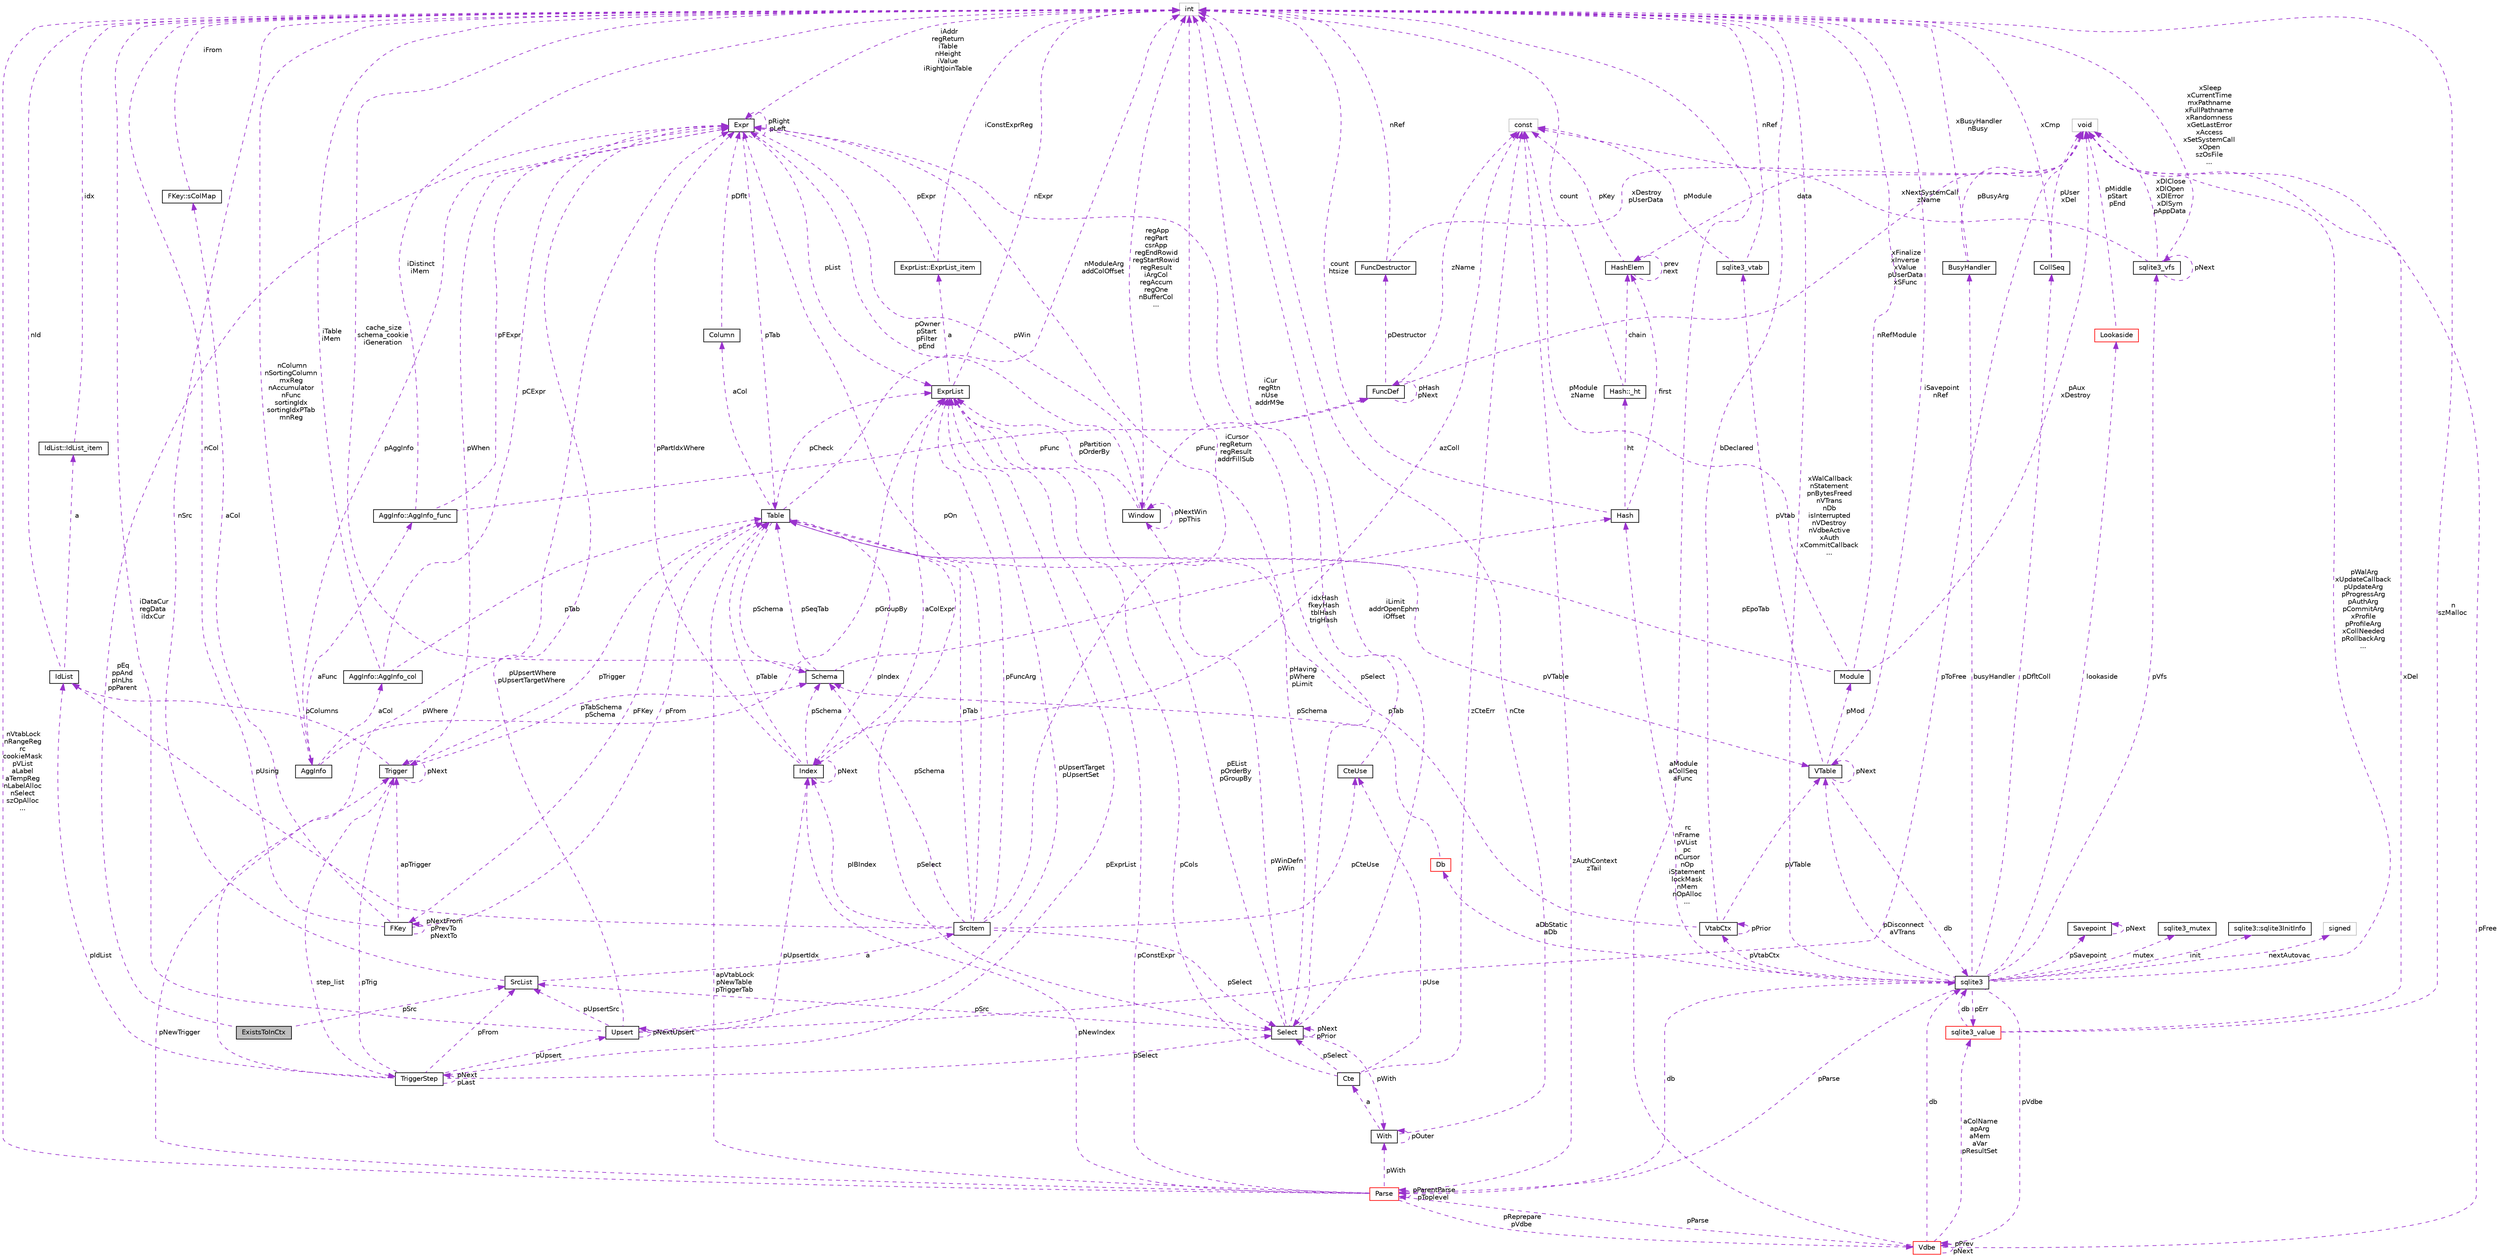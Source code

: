 digraph "ExistsToInCtx"
{
 // LATEX_PDF_SIZE
  edge [fontname="Helvetica",fontsize="10",labelfontname="Helvetica",labelfontsize="10"];
  node [fontname="Helvetica",fontsize="10",shape=record];
  Node1 [label="ExistsToInCtx",height=0.2,width=0.4,color="black", fillcolor="grey75", style="filled", fontcolor="black",tooltip=" "];
  Node2 -> Node1 [dir="back",color="darkorchid3",fontsize="10",style="dashed",label=" pEq\nppAnd\npInLhs\nppParent" ];
  Node2 [label="Expr",height=0.2,width=0.4,color="black", fillcolor="white", style="filled",URL="$structExpr.html",tooltip=" "];
  Node3 -> Node2 [dir="back",color="darkorchid3",fontsize="10",style="dashed",label=" pAggInfo" ];
  Node3 [label="AggInfo",height=0.2,width=0.4,color="black", fillcolor="white", style="filled",URL="$structAggInfo.html",tooltip=" "];
  Node4 -> Node3 [dir="back",color="darkorchid3",fontsize="10",style="dashed",label=" aCol" ];
  Node4 [label="AggInfo::AggInfo_col",height=0.2,width=0.4,color="black", fillcolor="white", style="filled",URL="$structAggInfo_1_1AggInfo__col.html",tooltip=" "];
  Node2 -> Node4 [dir="back",color="darkorchid3",fontsize="10",style="dashed",label=" pCExpr" ];
  Node5 -> Node4 [dir="back",color="darkorchid3",fontsize="10",style="dashed",label=" iTable\niMem" ];
  Node5 [label="int",height=0.2,width=0.4,color="grey75", fillcolor="white", style="filled",tooltip=" "];
  Node6 -> Node4 [dir="back",color="darkorchid3",fontsize="10",style="dashed",label=" pTab" ];
  Node6 [label="Table",height=0.2,width=0.4,color="black", fillcolor="white", style="filled",URL="$structTable.html",tooltip=" "];
  Node7 -> Node6 [dir="back",color="darkorchid3",fontsize="10",style="dashed",label=" pSchema" ];
  Node7 [label="Schema",height=0.2,width=0.4,color="black", fillcolor="white", style="filled",URL="$structSchema.html",tooltip=" "];
  Node5 -> Node7 [dir="back",color="darkorchid3",fontsize="10",style="dashed",label=" cache_size\nschema_cookie\niGeneration" ];
  Node6 -> Node7 [dir="back",color="darkorchid3",fontsize="10",style="dashed",label=" pSeqTab" ];
  Node8 -> Node7 [dir="back",color="darkorchid3",fontsize="10",style="dashed",label=" idxHash\nfkeyHash\ntblHash\ntrigHash" ];
  Node8 [label="Hash",height=0.2,width=0.4,color="black", fillcolor="white", style="filled",URL="$structHash.html",tooltip=" "];
  Node9 -> Node8 [dir="back",color="darkorchid3",fontsize="10",style="dashed",label=" ht" ];
  Node9 [label="Hash::_ht",height=0.2,width=0.4,color="black", fillcolor="white", style="filled",URL="$structHash_1_1__ht.html",tooltip=" "];
  Node5 -> Node9 [dir="back",color="darkorchid3",fontsize="10",style="dashed",label=" count" ];
  Node10 -> Node9 [dir="back",color="darkorchid3",fontsize="10",style="dashed",label=" chain" ];
  Node10 [label="HashElem",height=0.2,width=0.4,color="black", fillcolor="white", style="filled",URL="$structHashElem.html",tooltip=" "];
  Node11 -> Node10 [dir="back",color="darkorchid3",fontsize="10",style="dashed",label=" data" ];
  Node11 [label="void",height=0.2,width=0.4,color="grey75", fillcolor="white", style="filled",tooltip=" "];
  Node10 -> Node10 [dir="back",color="darkorchid3",fontsize="10",style="dashed",label=" prev\nnext" ];
  Node12 -> Node10 [dir="back",color="darkorchid3",fontsize="10",style="dashed",label=" pKey" ];
  Node12 [label="const",height=0.2,width=0.4,color="grey75", fillcolor="white", style="filled",tooltip=" "];
  Node5 -> Node8 [dir="back",color="darkorchid3",fontsize="10",style="dashed",label=" count\nhtsize" ];
  Node10 -> Node8 [dir="back",color="darkorchid3",fontsize="10",style="dashed",label=" first" ];
  Node13 -> Node6 [dir="back",color="darkorchid3",fontsize="10",style="dashed",label=" aCol" ];
  Node13 [label="Column",height=0.2,width=0.4,color="black", fillcolor="white", style="filled",URL="$structColumn.html",tooltip=" "];
  Node2 -> Node13 [dir="back",color="darkorchid3",fontsize="10",style="dashed",label=" pDflt" ];
  Node14 -> Node6 [dir="back",color="darkorchid3",fontsize="10",style="dashed",label=" pFKey" ];
  Node14 [label="FKey",height=0.2,width=0.4,color="black", fillcolor="white", style="filled",URL="$structFKey.html",tooltip=" "];
  Node15 -> Node14 [dir="back",color="darkorchid3",fontsize="10",style="dashed",label=" aCol" ];
  Node15 [label="FKey::sColMap",height=0.2,width=0.4,color="black", fillcolor="white", style="filled",URL="$structFKey_1_1sColMap.html",tooltip=" "];
  Node5 -> Node15 [dir="back",color="darkorchid3",fontsize="10",style="dashed",label=" iFrom" ];
  Node14 -> Node14 [dir="back",color="darkorchid3",fontsize="10",style="dashed",label=" pNextFrom\npPrevTo\npNextTo" ];
  Node5 -> Node14 [dir="back",color="darkorchid3",fontsize="10",style="dashed",label=" nCol" ];
  Node6 -> Node14 [dir="back",color="darkorchid3",fontsize="10",style="dashed",label=" pFrom" ];
  Node16 -> Node14 [dir="back",color="darkorchid3",fontsize="10",style="dashed",label=" apTrigger" ];
  Node16 [label="Trigger",height=0.2,width=0.4,color="black", fillcolor="white", style="filled",URL="$structTrigger.html",tooltip=" "];
  Node17 -> Node16 [dir="back",color="darkorchid3",fontsize="10",style="dashed",label=" step_list" ];
  Node17 [label="TriggerStep",height=0.2,width=0.4,color="black", fillcolor="white", style="filled",URL="$structTriggerStep.html",tooltip=" "];
  Node17 -> Node17 [dir="back",color="darkorchid3",fontsize="10",style="dashed",label=" pNext\npLast" ];
  Node2 -> Node17 [dir="back",color="darkorchid3",fontsize="10",style="dashed",label=" pWhere" ];
  Node18 -> Node17 [dir="back",color="darkorchid3",fontsize="10",style="dashed",label=" pIdList" ];
  Node18 [label="IdList",height=0.2,width=0.4,color="black", fillcolor="white", style="filled",URL="$structIdList.html",tooltip=" "];
  Node19 -> Node18 [dir="back",color="darkorchid3",fontsize="10",style="dashed",label=" a" ];
  Node19 [label="IdList::IdList_item",height=0.2,width=0.4,color="black", fillcolor="white", style="filled",URL="$structIdList_1_1IdList__item.html",tooltip=" "];
  Node5 -> Node19 [dir="back",color="darkorchid3",fontsize="10",style="dashed",label=" idx" ];
  Node5 -> Node18 [dir="back",color="darkorchid3",fontsize="10",style="dashed",label=" nId" ];
  Node20 -> Node17 [dir="back",color="darkorchid3",fontsize="10",style="dashed",label=" pSelect" ];
  Node20 [label="Select",height=0.2,width=0.4,color="black", fillcolor="white", style="filled",URL="$structSelect.html",tooltip=" "];
  Node2 -> Node20 [dir="back",color="darkorchid3",fontsize="10",style="dashed",label=" pHaving\npWhere\npLimit" ];
  Node21 -> Node20 [dir="back",color="darkorchid3",fontsize="10",style="dashed",label=" pWith" ];
  Node21 [label="With",height=0.2,width=0.4,color="black", fillcolor="white", style="filled",URL="$structWith.html",tooltip=" "];
  Node22 -> Node21 [dir="back",color="darkorchid3",fontsize="10",style="dashed",label=" a" ];
  Node22 [label="Cte",height=0.2,width=0.4,color="black", fillcolor="white", style="filled",URL="$structCte.html",tooltip=" "];
  Node23 -> Node22 [dir="back",color="darkorchid3",fontsize="10",style="dashed",label=" pUse" ];
  Node23 [label="CteUse",height=0.2,width=0.4,color="black", fillcolor="white", style="filled",URL="$structCteUse.html",tooltip=" "];
  Node5 -> Node23 [dir="back",color="darkorchid3",fontsize="10",style="dashed",label=" iCur\nregRtn\nnUse\naddrM9e" ];
  Node20 -> Node22 [dir="back",color="darkorchid3",fontsize="10",style="dashed",label=" pSelect" ];
  Node12 -> Node22 [dir="back",color="darkorchid3",fontsize="10",style="dashed",label=" zCteErr" ];
  Node24 -> Node22 [dir="back",color="darkorchid3",fontsize="10",style="dashed",label=" pCols" ];
  Node24 [label="ExprList",height=0.2,width=0.4,color="black", fillcolor="white", style="filled",URL="$structExprList.html",tooltip=" "];
  Node25 -> Node24 [dir="back",color="darkorchid3",fontsize="10",style="dashed",label=" a" ];
  Node25 [label="ExprList::ExprList_item",height=0.2,width=0.4,color="black", fillcolor="white", style="filled",URL="$structExprList_1_1ExprList__item.html",tooltip=" "];
  Node2 -> Node25 [dir="back",color="darkorchid3",fontsize="10",style="dashed",label=" pExpr" ];
  Node5 -> Node25 [dir="back",color="darkorchid3",fontsize="10",style="dashed",label=" iConstExprReg" ];
  Node5 -> Node24 [dir="back",color="darkorchid3",fontsize="10",style="dashed",label=" nExpr" ];
  Node21 -> Node21 [dir="back",color="darkorchid3",fontsize="10",style="dashed",label=" pOuter" ];
  Node5 -> Node21 [dir="back",color="darkorchid3",fontsize="10",style="dashed",label=" nCte" ];
  Node5 -> Node20 [dir="back",color="darkorchid3",fontsize="10",style="dashed",label=" iLimit\naddrOpenEphm\niOffset" ];
  Node20 -> Node20 [dir="back",color="darkorchid3",fontsize="10",style="dashed",label=" pNext\npPrior" ];
  Node26 -> Node20 [dir="back",color="darkorchid3",fontsize="10",style="dashed",label=" pSrc" ];
  Node26 [label="SrcList",height=0.2,width=0.4,color="black", fillcolor="white", style="filled",URL="$structSrcList.html",tooltip=" "];
  Node27 -> Node26 [dir="back",color="darkorchid3",fontsize="10",style="dashed",label=" a" ];
  Node27 [label="SrcItem",height=0.2,width=0.4,color="black", fillcolor="white", style="filled",URL="$structSrcItem.html",tooltip=" "];
  Node7 -> Node27 [dir="back",color="darkorchid3",fontsize="10",style="dashed",label=" pSchema" ];
  Node23 -> Node27 [dir="back",color="darkorchid3",fontsize="10",style="dashed",label=" pCteUse" ];
  Node2 -> Node27 [dir="back",color="darkorchid3",fontsize="10",style="dashed",label=" pOn" ];
  Node18 -> Node27 [dir="back",color="darkorchid3",fontsize="10",style="dashed",label=" pUsing" ];
  Node5 -> Node27 [dir="back",color="darkorchid3",fontsize="10",style="dashed",label=" iCursor\nregReturn\nregResult\naddrFillSub" ];
  Node6 -> Node27 [dir="back",color="darkorchid3",fontsize="10",style="dashed",label=" pTab" ];
  Node20 -> Node27 [dir="back",color="darkorchid3",fontsize="10",style="dashed",label=" pSelect" ];
  Node28 -> Node27 [dir="back",color="darkorchid3",fontsize="10",style="dashed",label=" pIBIndex" ];
  Node28 [label="Index",height=0.2,width=0.4,color="black", fillcolor="white", style="filled",URL="$structIndex.html",tooltip=" "];
  Node7 -> Node28 [dir="back",color="darkorchid3",fontsize="10",style="dashed",label=" pSchema" ];
  Node2 -> Node28 [dir="back",color="darkorchid3",fontsize="10",style="dashed",label=" pPartIdxWhere" ];
  Node6 -> Node28 [dir="back",color="darkorchid3",fontsize="10",style="dashed",label=" pTable" ];
  Node24 -> Node28 [dir="back",color="darkorchid3",fontsize="10",style="dashed",label=" aColExpr" ];
  Node12 -> Node28 [dir="back",color="darkorchid3",fontsize="10",style="dashed",label=" azColl" ];
  Node28 -> Node28 [dir="back",color="darkorchid3",fontsize="10",style="dashed",label=" pNext" ];
  Node24 -> Node27 [dir="back",color="darkorchid3",fontsize="10",style="dashed",label=" pFuncArg" ];
  Node5 -> Node26 [dir="back",color="darkorchid3",fontsize="10",style="dashed",label=" nSrc" ];
  Node24 -> Node20 [dir="back",color="darkorchid3",fontsize="10",style="dashed",label=" pEList\npOrderBy\npGroupBy" ];
  Node29 -> Node20 [dir="back",color="darkorchid3",fontsize="10",style="dashed",label=" pWinDefn\npWin" ];
  Node29 [label="Window",height=0.2,width=0.4,color="black", fillcolor="white", style="filled",URL="$structWindow.html",tooltip=" "];
  Node2 -> Node29 [dir="back",color="darkorchid3",fontsize="10",style="dashed",label=" pOwner\npStart\npFilter\npEnd" ];
  Node5 -> Node29 [dir="back",color="darkorchid3",fontsize="10",style="dashed",label=" regApp\nregPart\ncsrApp\nregEndRowid\nregStartRowid\nregResult\niArgCol\nregAccum\nregOne\nnBufferCol\n..." ];
  Node24 -> Node29 [dir="back",color="darkorchid3",fontsize="10",style="dashed",label=" pPartition\npOrderBy" ];
  Node30 -> Node29 [dir="back",color="darkorchid3",fontsize="10",style="dashed",label=" pFunc" ];
  Node30 [label="FuncDef",height=0.2,width=0.4,color="black", fillcolor="white", style="filled",URL="$structFuncDef.html",tooltip=" "];
  Node11 -> Node30 [dir="back",color="darkorchid3",fontsize="10",style="dashed",label=" xFinalize\nxInverse\nxValue\npUserData\nxSFunc" ];
  Node31 -> Node30 [dir="back",color="darkorchid3",fontsize="10",style="dashed",label=" pDestructor" ];
  Node31 [label="FuncDestructor",height=0.2,width=0.4,color="black", fillcolor="white", style="filled",URL="$structFuncDestructor.html",tooltip=" "];
  Node11 -> Node31 [dir="back",color="darkorchid3",fontsize="10",style="dashed",label=" xDestroy\npUserData" ];
  Node5 -> Node31 [dir="back",color="darkorchid3",fontsize="10",style="dashed",label=" nRef" ];
  Node12 -> Node30 [dir="back",color="darkorchid3",fontsize="10",style="dashed",label=" zName" ];
  Node30 -> Node30 [dir="back",color="darkorchid3",fontsize="10",style="dashed",label=" pHash\npNext" ];
  Node29 -> Node29 [dir="back",color="darkorchid3",fontsize="10",style="dashed",label=" pNextWin\nppThis" ];
  Node16 -> Node17 [dir="back",color="darkorchid3",fontsize="10",style="dashed",label=" pTrig" ];
  Node26 -> Node17 [dir="back",color="darkorchid3",fontsize="10",style="dashed",label=" pFrom" ];
  Node24 -> Node17 [dir="back",color="darkorchid3",fontsize="10",style="dashed",label=" pExprList" ];
  Node32 -> Node17 [dir="back",color="darkorchid3",fontsize="10",style="dashed",label=" pUpsert" ];
  Node32 [label="Upsert",height=0.2,width=0.4,color="black", fillcolor="white", style="filled",URL="$structUpsert.html",tooltip=" "];
  Node2 -> Node32 [dir="back",color="darkorchid3",fontsize="10",style="dashed",label=" pUpsertWhere\npUpsertTargetWhere" ];
  Node11 -> Node32 [dir="back",color="darkorchid3",fontsize="10",style="dashed",label=" pToFree" ];
  Node5 -> Node32 [dir="back",color="darkorchid3",fontsize="10",style="dashed",label=" iDataCur\nregData\niIdxCur" ];
  Node26 -> Node32 [dir="back",color="darkorchid3",fontsize="10",style="dashed",label=" pUpsertSrc" ];
  Node28 -> Node32 [dir="back",color="darkorchid3",fontsize="10",style="dashed",label=" pUpsertIdx" ];
  Node24 -> Node32 [dir="back",color="darkorchid3",fontsize="10",style="dashed",label=" pUpsertTarget\npUpsertSet" ];
  Node32 -> Node32 [dir="back",color="darkorchid3",fontsize="10",style="dashed",label=" pNextUpsert" ];
  Node7 -> Node16 [dir="back",color="darkorchid3",fontsize="10",style="dashed",label=" pTabSchema\npSchema" ];
  Node2 -> Node16 [dir="back",color="darkorchid3",fontsize="10",style="dashed",label=" pWhen" ];
  Node18 -> Node16 [dir="back",color="darkorchid3",fontsize="10",style="dashed",label=" pColumns" ];
  Node16 -> Node16 [dir="back",color="darkorchid3",fontsize="10",style="dashed",label=" pNext" ];
  Node33 -> Node6 [dir="back",color="darkorchid3",fontsize="10",style="dashed",label=" pVTable" ];
  Node33 [label="VTable",height=0.2,width=0.4,color="black", fillcolor="white", style="filled",URL="$structVTable.html",tooltip=" "];
  Node34 -> Node33 [dir="back",color="darkorchid3",fontsize="10",style="dashed",label=" db" ];
  Node34 [label="sqlite3",height=0.2,width=0.4,color="black", fillcolor="white", style="filled",URL="$structsqlite3.html",tooltip=" "];
  Node35 -> Node34 [dir="back",color="darkorchid3",fontsize="10",style="dashed",label=" pVdbe" ];
  Node35 [label="Vdbe",height=0.2,width=0.4,color="red", fillcolor="white", style="filled",URL="$structVdbe.html",tooltip=" "];
  Node35 -> Node35 [dir="back",color="darkorchid3",fontsize="10",style="dashed",label=" pPrev\npNext" ];
  Node34 -> Node35 [dir="back",color="darkorchid3",fontsize="10",style="dashed",label=" db" ];
  Node11 -> Node35 [dir="back",color="darkorchid3",fontsize="10",style="dashed",label=" pFree" ];
  Node36 -> Node35 [dir="back",color="darkorchid3",fontsize="10",style="dashed",label=" aColName\napArg\naMem\naVar\npResultSet" ];
  Node36 [label="sqlite3_value",height=0.2,width=0.4,color="red", fillcolor="white", style="filled",URL="$structsqlite3__value.html",tooltip=" "];
  Node34 -> Node36 [dir="back",color="darkorchid3",fontsize="10",style="dashed",label=" db" ];
  Node11 -> Node36 [dir="back",color="darkorchid3",fontsize="10",style="dashed",label=" xDel" ];
  Node5 -> Node36 [dir="back",color="darkorchid3",fontsize="10",style="dashed",label=" n\nszMalloc" ];
  Node5 -> Node35 [dir="back",color="darkorchid3",fontsize="10",style="dashed",label=" rc\nnFrame\npVList\npc\nnCursor\nnOp\niStatement\nlockMask\nnMem\nnOpAlloc\n..." ];
  Node78 -> Node35 [dir="back",color="darkorchid3",fontsize="10",style="dashed",label=" pParse" ];
  Node78 [label="Parse",height=0.2,width=0.4,color="red", fillcolor="white", style="filled",URL="$structParse.html",tooltip=" "];
  Node35 -> Node78 [dir="back",color="darkorchid3",fontsize="10",style="dashed",label=" pReprepare\npVdbe" ];
  Node34 -> Node78 [dir="back",color="darkorchid3",fontsize="10",style="dashed",label=" db" ];
  Node21 -> Node78 [dir="back",color="darkorchid3",fontsize="10",style="dashed",label=" pWith" ];
  Node5 -> Node78 [dir="back",color="darkorchid3",fontsize="10",style="dashed",label=" nVtabLock\nnRangeReg\nrc\ncookieMask\npVList\naLabel\naTempReg\nnLabelAlloc\nnSelect\nszOpAlloc\n..." ];
  Node6 -> Node78 [dir="back",color="darkorchid3",fontsize="10",style="dashed",label=" apVtabLock\npNewTable\npTriggerTab" ];
  Node16 -> Node78 [dir="back",color="darkorchid3",fontsize="10",style="dashed",label=" pNewTrigger" ];
  Node28 -> Node78 [dir="back",color="darkorchid3",fontsize="10",style="dashed",label=" pNewIndex" ];
  Node12 -> Node78 [dir="back",color="darkorchid3",fontsize="10",style="dashed",label=" zAuthContext\nzTail" ];
  Node24 -> Node78 [dir="back",color="darkorchid3",fontsize="10",style="dashed",label=" pConstExpr" ];
  Node78 -> Node78 [dir="back",color="darkorchid3",fontsize="10",style="dashed",label=" pParentParse\npToplevel" ];
  Node99 -> Node34 [dir="back",color="darkorchid3",fontsize="10",style="dashed",label=" pSavepoint" ];
  Node99 [label="Savepoint",height=0.2,width=0.4,color="black", fillcolor="white", style="filled",URL="$structSavepoint.html",tooltip=" "];
  Node99 -> Node99 [dir="back",color="darkorchid3",fontsize="10",style="dashed",label=" pNext" ];
  Node11 -> Node34 [dir="back",color="darkorchid3",fontsize="10",style="dashed",label=" pWalArg\nxUpdateCallback\npUpdateArg\npProgressArg\npAuthArg\npCommitArg\nxProfile\npProfileArg\nxCollNeeded\npRollbackArg\n..." ];
  Node100 -> Node34 [dir="back",color="darkorchid3",fontsize="10",style="dashed",label=" lookaside" ];
  Node100 [label="Lookaside",height=0.2,width=0.4,color="red", fillcolor="white", style="filled",URL="$structLookaside.html",tooltip=" "];
  Node11 -> Node100 [dir="back",color="darkorchid3",fontsize="10",style="dashed",label=" pMiddle\npStart\npEnd" ];
  Node36 -> Node34 [dir="back",color="darkorchid3",fontsize="10",style="dashed",label=" pErr" ];
  Node45 -> Node34 [dir="back",color="darkorchid3",fontsize="10",style="dashed",label=" mutex" ];
  Node45 [label="sqlite3_mutex",height=0.2,width=0.4,color="black", fillcolor="white", style="filled",URL="$structsqlite3__mutex.html",tooltip=" "];
  Node55 -> Node34 [dir="back",color="darkorchid3",fontsize="10",style="dashed",label=" pVfs" ];
  Node55 [label="sqlite3_vfs",height=0.2,width=0.4,color="black", fillcolor="white", style="filled",URL="$structsqlite3__vfs.html",tooltip=" "];
  Node11 -> Node55 [dir="back",color="darkorchid3",fontsize="10",style="dashed",label=" xDlClose\nxDlOpen\nxDlError\nxDlSym\npAppData" ];
  Node55 -> Node55 [dir="back",color="darkorchid3",fontsize="10",style="dashed",label=" pNext" ];
  Node5 -> Node55 [dir="back",color="darkorchid3",fontsize="10",style="dashed",label=" xSleep\nxCurrentTime\nmxPathname\nxFullPathname\nxRandomness\nxGetLastError\nxAccess\nxSetSystemCall\nxOpen\nszOsFile\n..." ];
  Node12 -> Node55 [dir="back",color="darkorchid3",fontsize="10",style="dashed",label=" xNextSystemCall\nzName" ];
  Node102 -> Node34 [dir="back",color="darkorchid3",fontsize="10",style="dashed",label=" init" ];
  Node102 [label="sqlite3::sqlite3InitInfo",height=0.2,width=0.4,color="black", fillcolor="white", style="filled",URL="$structsqlite3_1_1sqlite3InitInfo.html",tooltip=" "];
  Node103 -> Node34 [dir="back",color="darkorchid3",fontsize="10",style="dashed",label=" busyHandler" ];
  Node103 [label="BusyHandler",height=0.2,width=0.4,color="black", fillcolor="white", style="filled",URL="$structBusyHandler.html",tooltip=" "];
  Node11 -> Node103 [dir="back",color="darkorchid3",fontsize="10",style="dashed",label=" pBusyArg" ];
  Node5 -> Node103 [dir="back",color="darkorchid3",fontsize="10",style="dashed",label=" xBusyHandler\nnBusy" ];
  Node104 -> Node34 [dir="back",color="darkorchid3",fontsize="10",style="dashed",label=" pVtabCtx" ];
  Node104 [label="VtabCtx",height=0.2,width=0.4,color="black", fillcolor="white", style="filled",URL="$structVtabCtx.html",tooltip=" "];
  Node104 -> Node104 [dir="back",color="darkorchid3",fontsize="10",style="dashed",label=" pPrior" ];
  Node5 -> Node104 [dir="back",color="darkorchid3",fontsize="10",style="dashed",label=" bDeclared" ];
  Node33 -> Node104 [dir="back",color="darkorchid3",fontsize="10",style="dashed",label=" pVTable" ];
  Node6 -> Node104 [dir="back",color="darkorchid3",fontsize="10",style="dashed",label=" pTab" ];
  Node60 -> Node34 [dir="back",color="darkorchid3",fontsize="10",style="dashed",label=" pDfltColl" ];
  Node60 [label="CollSeq",height=0.2,width=0.4,color="black", fillcolor="white", style="filled",URL="$structCollSeq.html",tooltip=" "];
  Node11 -> Node60 [dir="back",color="darkorchid3",fontsize="10",style="dashed",label=" pUser\nxDel" ];
  Node5 -> Node60 [dir="back",color="darkorchid3",fontsize="10",style="dashed",label=" xCmp" ];
  Node33 -> Node34 [dir="back",color="darkorchid3",fontsize="10",style="dashed",label=" pDisconnect\naVTrans" ];
  Node5 -> Node34 [dir="back",color="darkorchid3",fontsize="10",style="dashed",label=" xWalCallback\nnStatement\npnBytesFreed\nnVTrans\nnDb\nisInterrupted\nnVDestroy\nnVdbeActive\nxAuth\nxCommitCallback\n..." ];
  Node77 -> Node34 [dir="back",color="darkorchid3",fontsize="10",style="dashed",label=" nextAutovac" ];
  Node77 [label="signed",height=0.2,width=0.4,color="grey75", fillcolor="white", style="filled",tooltip=" "];
  Node105 -> Node34 [dir="back",color="darkorchid3",fontsize="10",style="dashed",label=" aDbStatic\naDb" ];
  Node105 [label="Db",height=0.2,width=0.4,color="red", fillcolor="white", style="filled",URL="$structDb.html",tooltip=" "];
  Node7 -> Node105 [dir="back",color="darkorchid3",fontsize="10",style="dashed",label=" pSchema" ];
  Node8 -> Node34 [dir="back",color="darkorchid3",fontsize="10",style="dashed",label=" aModule\naCollSeq\naFunc" ];
  Node78 -> Node34 [dir="back",color="darkorchid3",fontsize="10",style="dashed",label=" pParse" ];
  Node33 -> Node33 [dir="back",color="darkorchid3",fontsize="10",style="dashed",label=" pNext" ];
  Node5 -> Node33 [dir="back",color="darkorchid3",fontsize="10",style="dashed",label=" iSavepoint\nnRef" ];
  Node106 -> Node33 [dir="back",color="darkorchid3",fontsize="10",style="dashed",label=" pMod" ];
  Node106 [label="Module",height=0.2,width=0.4,color="black", fillcolor="white", style="filled",URL="$structModule.html",tooltip=" "];
  Node11 -> Node106 [dir="back",color="darkorchid3",fontsize="10",style="dashed",label=" pAux\nxDestroy" ];
  Node5 -> Node106 [dir="back",color="darkorchid3",fontsize="10",style="dashed",label=" nRefModule" ];
  Node6 -> Node106 [dir="back",color="darkorchid3",fontsize="10",style="dashed",label=" pEpoTab" ];
  Node12 -> Node106 [dir="back",color="darkorchid3",fontsize="10",style="dashed",label=" pModule\nzName" ];
  Node62 -> Node33 [dir="back",color="darkorchid3",fontsize="10",style="dashed",label=" pVtab" ];
  Node62 [label="sqlite3_vtab",height=0.2,width=0.4,color="black", fillcolor="white", style="filled",URL="$structsqlite3__vtab.html",tooltip=" "];
  Node5 -> Node62 [dir="back",color="darkorchid3",fontsize="10",style="dashed",label=" nRef" ];
  Node12 -> Node62 [dir="back",color="darkorchid3",fontsize="10",style="dashed",label=" pModule" ];
  Node5 -> Node6 [dir="back",color="darkorchid3",fontsize="10",style="dashed",label=" nModuleArg\naddColOffset" ];
  Node16 -> Node6 [dir="back",color="darkorchid3",fontsize="10",style="dashed",label=" pTrigger" ];
  Node20 -> Node6 [dir="back",color="darkorchid3",fontsize="10",style="dashed",label=" pSelect" ];
  Node24 -> Node6 [dir="back",color="darkorchid3",fontsize="10",style="dashed",label=" pCheck" ];
  Node28 -> Node6 [dir="back",color="darkorchid3",fontsize="10",style="dashed",label=" pIndex" ];
  Node5 -> Node3 [dir="back",color="darkorchid3",fontsize="10",style="dashed",label=" nColumn\nnSortingColumn\nmxReg\nnAccumulator\nnFunc\nsortingIdx\nsortingIdxPTab\nmnReg" ];
  Node107 -> Node3 [dir="back",color="darkorchid3",fontsize="10",style="dashed",label=" aFunc" ];
  Node107 [label="AggInfo::AggInfo_func",height=0.2,width=0.4,color="black", fillcolor="white", style="filled",URL="$structAggInfo_1_1AggInfo__func.html",tooltip=" "];
  Node2 -> Node107 [dir="back",color="darkorchid3",fontsize="10",style="dashed",label=" pFExpr" ];
  Node5 -> Node107 [dir="back",color="darkorchid3",fontsize="10",style="dashed",label=" iDistinct\niMem" ];
  Node30 -> Node107 [dir="back",color="darkorchid3",fontsize="10",style="dashed",label=" pFunc" ];
  Node24 -> Node3 [dir="back",color="darkorchid3",fontsize="10",style="dashed",label=" pGroupBy" ];
  Node2 -> Node2 [dir="back",color="darkorchid3",fontsize="10",style="dashed",label=" pRight\npLeft" ];
  Node5 -> Node2 [dir="back",color="darkorchid3",fontsize="10",style="dashed",label=" iAddr\nregReturn\niTable\nnHeight\niValue\niRightJoinTable" ];
  Node6 -> Node2 [dir="back",color="darkorchid3",fontsize="10",style="dashed",label=" pTab" ];
  Node20 -> Node2 [dir="back",color="darkorchid3",fontsize="10",style="dashed",label=" pSelect" ];
  Node24 -> Node2 [dir="back",color="darkorchid3",fontsize="10",style="dashed",label=" pList" ];
  Node29 -> Node2 [dir="back",color="darkorchid3",fontsize="10",style="dashed",label=" pWin" ];
  Node26 -> Node1 [dir="back",color="darkorchid3",fontsize="10",style="dashed",label=" pSrc" ];
}
